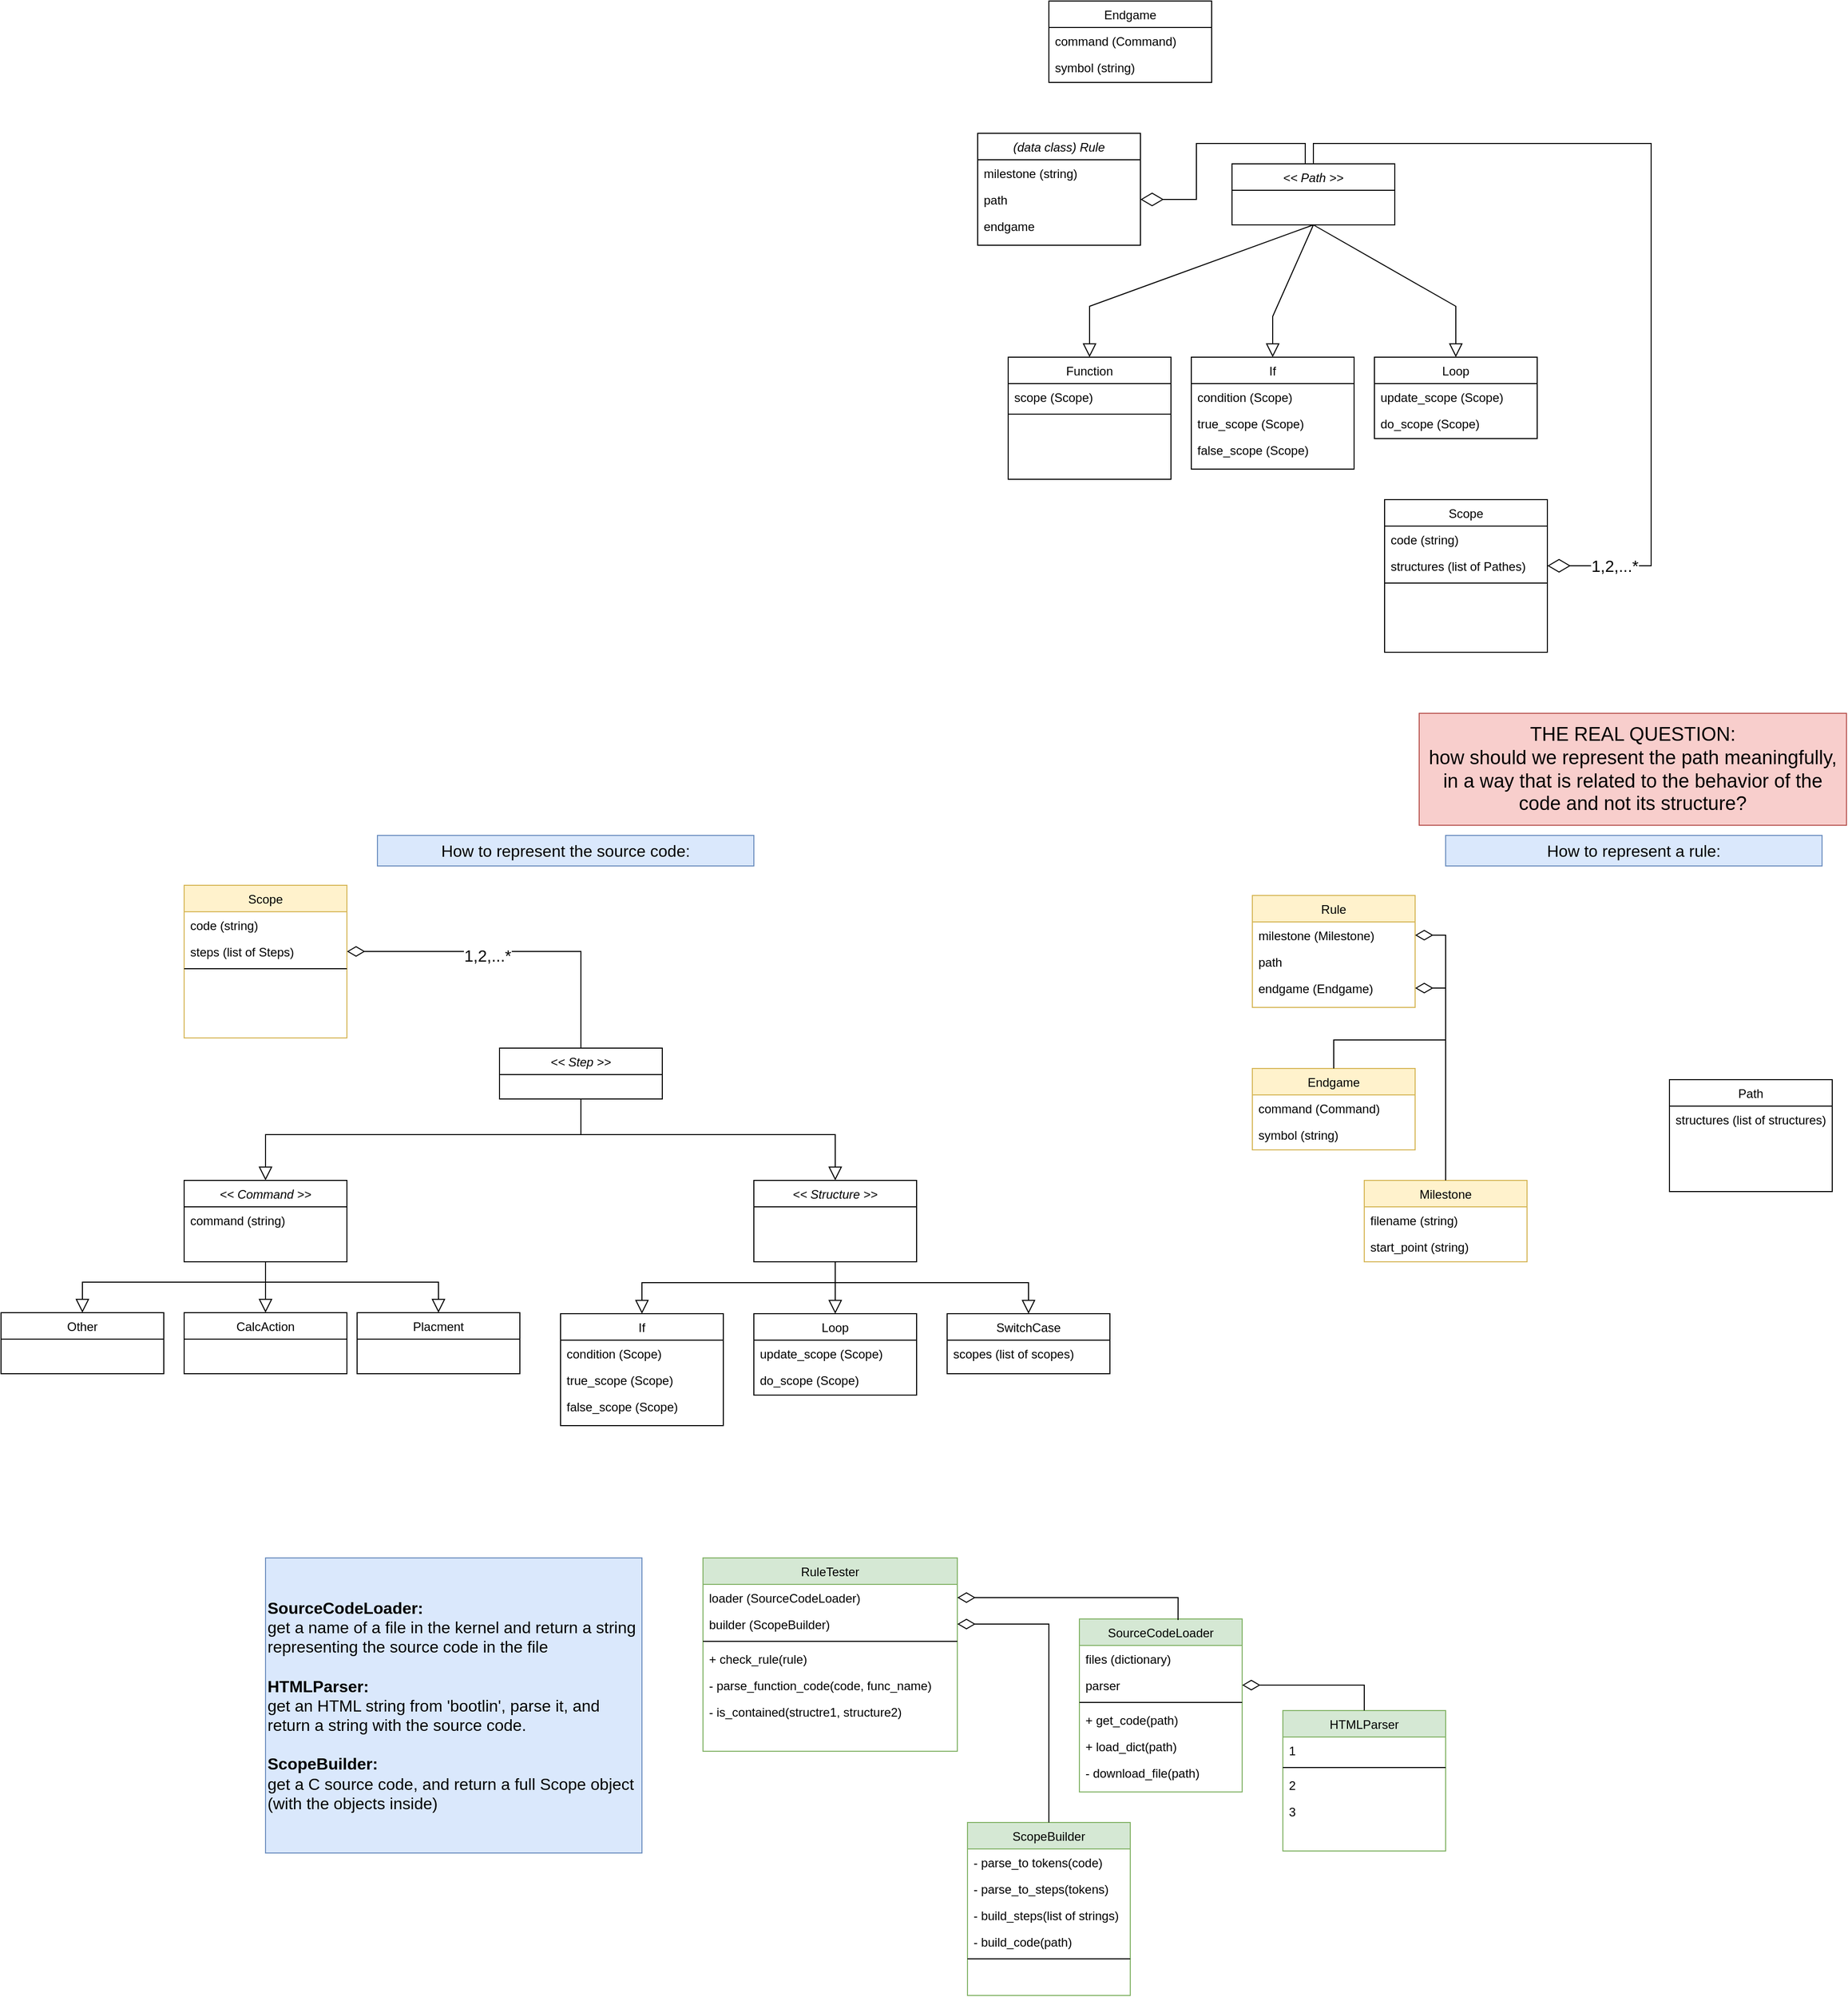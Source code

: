 <mxfile version="16.5.2" type="github">
  <diagram id="C5RBs43oDa-KdzZeNtuy" name="Page-1">
    <mxGraphModel dx="3685" dy="2303" grid="1" gridSize="10" guides="1" tooltips="1" connect="1" arrows="1" fold="1" page="1" pageScale="1" pageWidth="827" pageHeight="1169" math="0" shadow="0">
      <root>
        <mxCell id="WIyWlLk6GJQsqaUBKTNV-0" />
        <mxCell id="WIyWlLk6GJQsqaUBKTNV-1" parent="WIyWlLk6GJQsqaUBKTNV-0" />
        <mxCell id="zkfFHV4jXpPFQw0GAbJ--0" value="(data class) Rule" style="swimlane;fontStyle=2;align=center;verticalAlign=top;childLayout=stackLayout;horizontal=1;startSize=26;horizontalStack=0;resizeParent=1;resizeLast=0;collapsible=1;marginBottom=0;rounded=0;shadow=0;strokeWidth=1;" parent="WIyWlLk6GJQsqaUBKTNV-1" vertex="1">
          <mxGeometry x="-230" y="-920" width="160" height="110" as="geometry">
            <mxRectangle x="230" y="140" width="160" height="26" as="alternateBounds" />
          </mxGeometry>
        </mxCell>
        <mxCell id="zkfFHV4jXpPFQw0GAbJ--1" value="milestone (string)" style="text;align=left;verticalAlign=top;spacingLeft=4;spacingRight=4;overflow=hidden;rotatable=0;points=[[0,0.5],[1,0.5]];portConstraint=eastwest;" parent="zkfFHV4jXpPFQw0GAbJ--0" vertex="1">
          <mxGeometry y="26" width="160" height="26" as="geometry" />
        </mxCell>
        <mxCell id="zkfFHV4jXpPFQw0GAbJ--2" value="path" style="text;align=left;verticalAlign=top;spacingLeft=4;spacingRight=4;overflow=hidden;rotatable=0;points=[[0,0.5],[1,0.5]];portConstraint=eastwest;rounded=0;shadow=0;html=0;" parent="zkfFHV4jXpPFQw0GAbJ--0" vertex="1">
          <mxGeometry y="52" width="160" height="26" as="geometry" />
        </mxCell>
        <mxCell id="zkfFHV4jXpPFQw0GAbJ--3" value="endgame" style="text;align=left;verticalAlign=top;spacingLeft=4;spacingRight=4;overflow=hidden;rotatable=0;points=[[0,0.5],[1,0.5]];portConstraint=eastwest;rounded=0;shadow=0;html=0;" parent="zkfFHV4jXpPFQw0GAbJ--0" vertex="1">
          <mxGeometry y="78" width="160" height="26" as="geometry" />
        </mxCell>
        <mxCell id="aSu28l9oM5dl4ALJ778j-26" style="rounded=0;orthogonalLoop=1;jettySize=auto;html=1;exitX=0.5;exitY=1;exitDx=0;exitDy=0;entryX=0.5;entryY=0;entryDx=0;entryDy=0;endSize=11;endArrow=block;endFill=0;" parent="WIyWlLk6GJQsqaUBKTNV-1" source="zkfFHV4jXpPFQw0GAbJ--17" target="aSu28l9oM5dl4ALJ778j-20" edge="1">
          <mxGeometry relative="1" as="geometry">
            <Array as="points">
              <mxPoint x="240" y="-750" />
            </Array>
          </mxGeometry>
        </mxCell>
        <mxCell id="aSu28l9oM5dl4ALJ778j-27" style="edgeStyle=none;rounded=0;orthogonalLoop=1;jettySize=auto;html=1;exitX=0.5;exitY=1;exitDx=0;exitDy=0;entryX=0.5;entryY=0;entryDx=0;entryDy=0;endArrow=block;endFill=0;startSize=20;endSize=11;" parent="WIyWlLk6GJQsqaUBKTNV-1" source="zkfFHV4jXpPFQw0GAbJ--17" target="aSu28l9oM5dl4ALJ778j-0" edge="1">
          <mxGeometry relative="1" as="geometry">
            <Array as="points">
              <mxPoint x="-120" y="-750" />
            </Array>
          </mxGeometry>
        </mxCell>
        <mxCell id="aSu28l9oM5dl4ALJ778j-28" value="" style="edgeStyle=none;rounded=0;orthogonalLoop=1;jettySize=auto;html=1;entryX=0.5;entryY=0;entryDx=0;entryDy=0;exitX=0.5;exitY=1;exitDx=0;exitDy=0;endSize=11;endArrow=block;endFill=0;" parent="WIyWlLk6GJQsqaUBKTNV-1" source="zkfFHV4jXpPFQw0GAbJ--17" target="aSu28l9oM5dl4ALJ778j-16" edge="1">
          <mxGeometry relative="1" as="geometry">
            <Array as="points">
              <mxPoint x="60" y="-740" />
            </Array>
          </mxGeometry>
        </mxCell>
        <mxCell id="zkfFHV4jXpPFQw0GAbJ--17" value="&lt;&lt; Path &gt;&gt;" style="swimlane;fontStyle=2;align=center;verticalAlign=top;childLayout=stackLayout;horizontal=1;startSize=26;horizontalStack=0;resizeParent=1;resizeLast=0;collapsible=1;marginBottom=0;rounded=0;shadow=0;strokeWidth=1;" parent="WIyWlLk6GJQsqaUBKTNV-1" vertex="1">
          <mxGeometry x="20" y="-890" width="160" height="60" as="geometry">
            <mxRectangle x="550" y="140" width="160" height="26" as="alternateBounds" />
          </mxGeometry>
        </mxCell>
        <mxCell id="dLPN3ZFHaruueqm9p9zC-0" value="SourceCodeLoader" style="swimlane;fontStyle=0;align=center;verticalAlign=top;childLayout=stackLayout;horizontal=1;startSize=26;horizontalStack=0;resizeParent=1;resizeLast=0;collapsible=1;marginBottom=0;rounded=0;shadow=0;strokeWidth=1;fillColor=#d5e8d4;strokeColor=#82b366;" parent="WIyWlLk6GJQsqaUBKTNV-1" vertex="1">
          <mxGeometry x="-130" y="540" width="160" height="170" as="geometry">
            <mxRectangle x="230" y="140" width="160" height="26" as="alternateBounds" />
          </mxGeometry>
        </mxCell>
        <mxCell id="dLPN3ZFHaruueqm9p9zC-1" value="files (dictionary)" style="text;align=left;verticalAlign=top;spacingLeft=4;spacingRight=4;overflow=hidden;rotatable=0;points=[[0,0.5],[1,0.5]];portConstraint=eastwest;" parent="dLPN3ZFHaruueqm9p9zC-0" vertex="1">
          <mxGeometry y="26" width="160" height="26" as="geometry" />
        </mxCell>
        <mxCell id="dLPN3ZFHaruueqm9p9zC-2" value="parser" style="text;align=left;verticalAlign=top;spacingLeft=4;spacingRight=4;overflow=hidden;rotatable=0;points=[[0,0.5],[1,0.5]];portConstraint=eastwest;rounded=0;shadow=0;html=0;" parent="dLPN3ZFHaruueqm9p9zC-0" vertex="1">
          <mxGeometry y="52" width="160" height="26" as="geometry" />
        </mxCell>
        <mxCell id="dLPN3ZFHaruueqm9p9zC-4" value="" style="line;html=1;strokeWidth=1;align=left;verticalAlign=middle;spacingTop=-1;spacingLeft=3;spacingRight=3;rotatable=0;labelPosition=right;points=[];portConstraint=eastwest;" parent="dLPN3ZFHaruueqm9p9zC-0" vertex="1">
          <mxGeometry y="78" width="160" height="8" as="geometry" />
        </mxCell>
        <mxCell id="dLPN3ZFHaruueqm9p9zC-5" value="+ get_code(path)" style="text;align=left;verticalAlign=top;spacingLeft=4;spacingRight=4;overflow=hidden;rotatable=0;points=[[0,0.5],[1,0.5]];portConstraint=eastwest;" parent="dLPN3ZFHaruueqm9p9zC-0" vertex="1">
          <mxGeometry y="86" width="160" height="26" as="geometry" />
        </mxCell>
        <mxCell id="dLPN3ZFHaruueqm9p9zC-8" value="+ load_dict(path)" style="text;align=left;verticalAlign=top;spacingLeft=4;spacingRight=4;overflow=hidden;rotatable=0;points=[[0,0.5],[1,0.5]];portConstraint=eastwest;" parent="dLPN3ZFHaruueqm9p9zC-0" vertex="1">
          <mxGeometry y="112" width="160" height="26" as="geometry" />
        </mxCell>
        <mxCell id="dLPN3ZFHaruueqm9p9zC-9" value="- download_file(path)" style="text;align=left;verticalAlign=top;spacingLeft=4;spacingRight=4;overflow=hidden;rotatable=0;points=[[0,0.5],[1,0.5]];portConstraint=eastwest;" parent="dLPN3ZFHaruueqm9p9zC-0" vertex="1">
          <mxGeometry y="138" width="160" height="26" as="geometry" />
        </mxCell>
        <mxCell id="dLPN3ZFHaruueqm9p9zC-11" value="HTMLParser" style="swimlane;fontStyle=0;align=center;verticalAlign=top;childLayout=stackLayout;horizontal=1;startSize=26;horizontalStack=0;resizeParent=1;resizeLast=0;collapsible=1;marginBottom=0;rounded=0;shadow=0;strokeWidth=1;fillColor=#d5e8d4;strokeColor=#82b366;" parent="WIyWlLk6GJQsqaUBKTNV-1" vertex="1">
          <mxGeometry x="70" y="630" width="160" height="138" as="geometry">
            <mxRectangle x="130" y="380" width="160" height="26" as="alternateBounds" />
          </mxGeometry>
        </mxCell>
        <mxCell id="dLPN3ZFHaruueqm9p9zC-13" value="1" style="text;align=left;verticalAlign=top;spacingLeft=4;spacingRight=4;overflow=hidden;rotatable=0;points=[[0,0.5],[1,0.5]];portConstraint=eastwest;rounded=0;shadow=0;html=0;" parent="dLPN3ZFHaruueqm9p9zC-11" vertex="1">
          <mxGeometry y="26" width="160" height="26" as="geometry" />
        </mxCell>
        <mxCell id="dLPN3ZFHaruueqm9p9zC-14" value="" style="line;html=1;strokeWidth=1;align=left;verticalAlign=middle;spacingTop=-1;spacingLeft=3;spacingRight=3;rotatable=0;labelPosition=right;points=[];portConstraint=eastwest;" parent="dLPN3ZFHaruueqm9p9zC-11" vertex="1">
          <mxGeometry y="52" width="160" height="8" as="geometry" />
        </mxCell>
        <mxCell id="aSu28l9oM5dl4ALJ778j-43" value="2" style="text;align=left;verticalAlign=top;spacingLeft=4;spacingRight=4;overflow=hidden;rotatable=0;points=[[0,0.5],[1,0.5]];portConstraint=eastwest;rounded=0;shadow=0;html=0;" parent="dLPN3ZFHaruueqm9p9zC-11" vertex="1">
          <mxGeometry y="60" width="160" height="26" as="geometry" />
        </mxCell>
        <mxCell id="aSu28l9oM5dl4ALJ778j-44" value="3" style="text;align=left;verticalAlign=top;spacingLeft=4;spacingRight=4;overflow=hidden;rotatable=0;points=[[0,0.5],[1,0.5]];portConstraint=eastwest;rounded=0;shadow=0;html=0;" parent="dLPN3ZFHaruueqm9p9zC-11" vertex="1">
          <mxGeometry y="86" width="160" height="26" as="geometry" />
        </mxCell>
        <mxCell id="yWlzZ3tE7VOGBfUjtbnt-1" value="" style="edgeStyle=orthogonalEdgeStyle;rounded=0;orthogonalLoop=1;jettySize=auto;html=1;entryX=0.45;entryY=0;entryDx=0;entryDy=0;entryPerimeter=0;endArrow=none;endFill=0;startArrow=diamondThin;startFill=0;startSize=20;" parent="WIyWlLk6GJQsqaUBKTNV-1" source="zkfFHV4jXpPFQw0GAbJ--2" target="zkfFHV4jXpPFQw0GAbJ--17" edge="1">
          <mxGeometry relative="1" as="geometry">
            <Array as="points">
              <mxPoint x="-15" y="-855" />
              <mxPoint x="-15" y="-910" />
              <mxPoint x="92" y="-910" />
            </Array>
          </mxGeometry>
        </mxCell>
        <mxCell id="yWlzZ3tE7VOGBfUjtbnt-3" value="Scope" style="swimlane;fontStyle=0;align=center;verticalAlign=top;childLayout=stackLayout;horizontal=1;startSize=26;horizontalStack=0;resizeParent=1;resizeLast=0;collapsible=1;marginBottom=0;rounded=0;shadow=0;strokeWidth=1;" parent="WIyWlLk6GJQsqaUBKTNV-1" vertex="1">
          <mxGeometry x="170" y="-560" width="160" height="150" as="geometry">
            <mxRectangle x="550" y="140" width="160" height="26" as="alternateBounds" />
          </mxGeometry>
        </mxCell>
        <mxCell id="yWlzZ3tE7VOGBfUjtbnt-4" value="code (string)" style="text;align=left;verticalAlign=top;spacingLeft=4;spacingRight=4;overflow=hidden;rotatable=0;points=[[0,0.5],[1,0.5]];portConstraint=eastwest;" parent="yWlzZ3tE7VOGBfUjtbnt-3" vertex="1">
          <mxGeometry y="26" width="160" height="26" as="geometry" />
        </mxCell>
        <mxCell id="yWlzZ3tE7VOGBfUjtbnt-5" value="structures (list of Pathes)" style="text;align=left;verticalAlign=top;spacingLeft=4;spacingRight=4;overflow=hidden;rotatable=0;points=[[0,0.5],[1,0.5]];portConstraint=eastwest;rounded=0;shadow=0;html=0;" parent="yWlzZ3tE7VOGBfUjtbnt-3" vertex="1">
          <mxGeometry y="52" width="160" height="26" as="geometry" />
        </mxCell>
        <mxCell id="yWlzZ3tE7VOGBfUjtbnt-9" value="" style="line;html=1;strokeWidth=1;align=left;verticalAlign=middle;spacingTop=-1;spacingLeft=3;spacingRight=3;rotatable=0;labelPosition=right;points=[];portConstraint=eastwest;" parent="yWlzZ3tE7VOGBfUjtbnt-3" vertex="1">
          <mxGeometry y="78" width="160" height="8" as="geometry" />
        </mxCell>
        <mxCell id="aSu28l9oM5dl4ALJ778j-0" value="Function" style="swimlane;fontStyle=0;align=center;verticalAlign=top;childLayout=stackLayout;horizontal=1;startSize=26;horizontalStack=0;resizeParent=1;resizeLast=0;collapsible=1;marginBottom=0;rounded=0;shadow=0;strokeWidth=1;" parent="WIyWlLk6GJQsqaUBKTNV-1" vertex="1">
          <mxGeometry x="-200" y="-700" width="160" height="120" as="geometry">
            <mxRectangle x="550" y="140" width="160" height="26" as="alternateBounds" />
          </mxGeometry>
        </mxCell>
        <mxCell id="aSu28l9oM5dl4ALJ778j-1" value="scope (Scope)" style="text;align=left;verticalAlign=top;spacingLeft=4;spacingRight=4;overflow=hidden;rotatable=0;points=[[0,0.5],[1,0.5]];portConstraint=eastwest;rounded=0;shadow=0;html=0;" parent="aSu28l9oM5dl4ALJ778j-0" vertex="1">
          <mxGeometry y="26" width="160" height="26" as="geometry" />
        </mxCell>
        <mxCell id="aSu28l9oM5dl4ALJ778j-2" value="" style="line;html=1;strokeWidth=1;align=left;verticalAlign=middle;spacingTop=-1;spacingLeft=3;spacingRight=3;rotatable=0;labelPosition=right;points=[];portConstraint=eastwest;" parent="aSu28l9oM5dl4ALJ778j-0" vertex="1">
          <mxGeometry y="52" width="160" height="8" as="geometry" />
        </mxCell>
        <mxCell id="aSu28l9oM5dl4ALJ778j-16" value="If" style="swimlane;fontStyle=0;align=center;verticalAlign=top;childLayout=stackLayout;horizontal=1;startSize=26;horizontalStack=0;resizeParent=1;resizeLast=0;collapsible=1;marginBottom=0;rounded=0;shadow=0;strokeWidth=1;" parent="WIyWlLk6GJQsqaUBKTNV-1" vertex="1">
          <mxGeometry x="-20" y="-700" width="160" height="110" as="geometry">
            <mxRectangle x="230" y="140" width="160" height="26" as="alternateBounds" />
          </mxGeometry>
        </mxCell>
        <mxCell id="aSu28l9oM5dl4ALJ778j-17" value="condition (Scope)" style="text;align=left;verticalAlign=top;spacingLeft=4;spacingRight=4;overflow=hidden;rotatable=0;points=[[0,0.5],[1,0.5]];portConstraint=eastwest;" parent="aSu28l9oM5dl4ALJ778j-16" vertex="1">
          <mxGeometry y="26" width="160" height="26" as="geometry" />
        </mxCell>
        <mxCell id="aSu28l9oM5dl4ALJ778j-18" value="true_scope (Scope)" style="text;align=left;verticalAlign=top;spacingLeft=4;spacingRight=4;overflow=hidden;rotatable=0;points=[[0,0.5],[1,0.5]];portConstraint=eastwest;rounded=0;shadow=0;html=0;" parent="aSu28l9oM5dl4ALJ778j-16" vertex="1">
          <mxGeometry y="52" width="160" height="26" as="geometry" />
        </mxCell>
        <mxCell id="aSu28l9oM5dl4ALJ778j-19" value="false_scope (Scope)" style="text;align=left;verticalAlign=top;spacingLeft=4;spacingRight=4;overflow=hidden;rotatable=0;points=[[0,0.5],[1,0.5]];portConstraint=eastwest;rounded=0;shadow=0;html=0;" parent="aSu28l9oM5dl4ALJ778j-16" vertex="1">
          <mxGeometry y="78" width="160" height="26" as="geometry" />
        </mxCell>
        <mxCell id="aSu28l9oM5dl4ALJ778j-20" value="Loop" style="swimlane;fontStyle=0;align=center;verticalAlign=top;childLayout=stackLayout;horizontal=1;startSize=26;horizontalStack=0;resizeParent=1;resizeLast=0;collapsible=1;marginBottom=0;rounded=0;shadow=0;strokeWidth=1;" parent="WIyWlLk6GJQsqaUBKTNV-1" vertex="1">
          <mxGeometry x="160" y="-700" width="160" height="80" as="geometry">
            <mxRectangle x="230" y="140" width="160" height="26" as="alternateBounds" />
          </mxGeometry>
        </mxCell>
        <mxCell id="aSu28l9oM5dl4ALJ778j-21" value="update_scope (Scope)" style="text;align=left;verticalAlign=top;spacingLeft=4;spacingRight=4;overflow=hidden;rotatable=0;points=[[0,0.5],[1,0.5]];portConstraint=eastwest;" parent="aSu28l9oM5dl4ALJ778j-20" vertex="1">
          <mxGeometry y="26" width="160" height="26" as="geometry" />
        </mxCell>
        <mxCell id="aSu28l9oM5dl4ALJ778j-22" value="do_scope (Scope)" style="text;align=left;verticalAlign=top;spacingLeft=4;spacingRight=4;overflow=hidden;rotatable=0;points=[[0,0.5],[1,0.5]];portConstraint=eastwest;rounded=0;shadow=0;html=0;" parent="aSu28l9oM5dl4ALJ778j-20" vertex="1">
          <mxGeometry y="52" width="160" height="26" as="geometry" />
        </mxCell>
        <mxCell id="aSu28l9oM5dl4ALJ778j-34" style="edgeStyle=none;rounded=0;orthogonalLoop=1;jettySize=auto;html=1;entryX=0.5;entryY=0;entryDx=0;entryDy=0;fontSize=16;endArrow=none;endFill=0;startSize=20;endSize=11;startArrow=diamondThin;startFill=0;exitX=1;exitY=0.5;exitDx=0;exitDy=0;" parent="WIyWlLk6GJQsqaUBKTNV-1" source="yWlzZ3tE7VOGBfUjtbnt-5" target="zkfFHV4jXpPFQw0GAbJ--17" edge="1">
          <mxGeometry relative="1" as="geometry">
            <mxPoint x="320" y="-491" as="sourcePoint" />
            <mxPoint x="112.08" y="-900.96" as="targetPoint" />
            <Array as="points">
              <mxPoint x="432" y="-495" />
              <mxPoint x="432" y="-910" />
              <mxPoint x="100" y="-910" />
            </Array>
          </mxGeometry>
        </mxCell>
        <mxCell id="aSu28l9oM5dl4ALJ778j-36" value="1,2,...*" style="edgeLabel;html=1;align=center;verticalAlign=middle;resizable=0;points=[];fontSize=16;" parent="aSu28l9oM5dl4ALJ778j-34" vertex="1" connectable="0">
          <mxGeometry x="-0.849" relative="1" as="geometry">
            <mxPoint as="offset" />
          </mxGeometry>
        </mxCell>
        <mxCell id="aSu28l9oM5dl4ALJ778j-37" value="Endgame" style="swimlane;fontStyle=0;align=center;verticalAlign=top;childLayout=stackLayout;horizontal=1;startSize=26;horizontalStack=0;resizeParent=1;resizeLast=0;collapsible=1;marginBottom=0;rounded=0;shadow=0;strokeWidth=1;" parent="WIyWlLk6GJQsqaUBKTNV-1" vertex="1">
          <mxGeometry x="-160" y="-1050" width="160" height="80" as="geometry">
            <mxRectangle x="230" y="140" width="160" height="26" as="alternateBounds" />
          </mxGeometry>
        </mxCell>
        <mxCell id="aSu28l9oM5dl4ALJ778j-38" value="command (Command)" style="text;align=left;verticalAlign=top;spacingLeft=4;spacingRight=4;overflow=hidden;rotatable=0;points=[[0,0.5],[1,0.5]];portConstraint=eastwest;" parent="aSu28l9oM5dl4ALJ778j-37" vertex="1">
          <mxGeometry y="26" width="160" height="26" as="geometry" />
        </mxCell>
        <mxCell id="aSu28l9oM5dl4ALJ778j-39" value="symbol (string)" style="text;align=left;verticalAlign=top;spacingLeft=4;spacingRight=4;overflow=hidden;rotatable=0;points=[[0,0.5],[1,0.5]];portConstraint=eastwest;rounded=0;shadow=0;html=0;" parent="aSu28l9oM5dl4ALJ778j-37" vertex="1">
          <mxGeometry y="52" width="160" height="26" as="geometry" />
        </mxCell>
        <mxCell id="aSu28l9oM5dl4ALJ778j-45" value="RuleTester" style="swimlane;fontStyle=0;align=center;verticalAlign=top;childLayout=stackLayout;horizontal=1;startSize=26;horizontalStack=0;resizeParent=1;resizeLast=0;collapsible=1;marginBottom=0;rounded=0;shadow=0;strokeWidth=1;fillColor=#d5e8d4;strokeColor=#82b366;" parent="WIyWlLk6GJQsqaUBKTNV-1" vertex="1">
          <mxGeometry x="-500" y="480" width="250" height="190" as="geometry">
            <mxRectangle x="230" y="140" width="160" height="26" as="alternateBounds" />
          </mxGeometry>
        </mxCell>
        <mxCell id="NmtfxuJke1gbJ19TWnae-45" value="loader (SourceCodeLoader)" style="text;align=left;verticalAlign=top;spacingLeft=4;spacingRight=4;overflow=hidden;rotatable=0;points=[[0,0.5],[1,0.5]];portConstraint=eastwest;" vertex="1" parent="aSu28l9oM5dl4ALJ778j-45">
          <mxGeometry y="26" width="250" height="26" as="geometry" />
        </mxCell>
        <mxCell id="aSu28l9oM5dl4ALJ778j-46" value="builder (ScopeBuilder)" style="text;align=left;verticalAlign=top;spacingLeft=4;spacingRight=4;overflow=hidden;rotatable=0;points=[[0,0.5],[1,0.5]];portConstraint=eastwest;" parent="aSu28l9oM5dl4ALJ778j-45" vertex="1">
          <mxGeometry y="52" width="250" height="26" as="geometry" />
        </mxCell>
        <mxCell id="aSu28l9oM5dl4ALJ778j-48" value="" style="line;html=1;strokeWidth=1;align=left;verticalAlign=middle;spacingTop=-1;spacingLeft=3;spacingRight=3;rotatable=0;labelPosition=right;points=[];portConstraint=eastwest;" parent="aSu28l9oM5dl4ALJ778j-45" vertex="1">
          <mxGeometry y="78" width="250" height="8" as="geometry" />
        </mxCell>
        <mxCell id="aSu28l9oM5dl4ALJ778j-65" value="+ check_rule(rule)" style="text;align=left;verticalAlign=top;spacingLeft=4;spacingRight=4;overflow=hidden;rotatable=0;points=[[0,0.5],[1,0.5]];portConstraint=eastwest;" parent="aSu28l9oM5dl4ALJ778j-45" vertex="1">
          <mxGeometry y="86" width="250" height="26" as="geometry" />
        </mxCell>
        <mxCell id="aSu28l9oM5dl4ALJ778j-49" value="- parse_function_code(code, func_name)" style="text;align=left;verticalAlign=top;spacingLeft=4;spacingRight=4;overflow=hidden;rotatable=0;points=[[0,0.5],[1,0.5]];portConstraint=eastwest;" parent="aSu28l9oM5dl4ALJ778j-45" vertex="1">
          <mxGeometry y="112" width="250" height="26" as="geometry" />
        </mxCell>
        <mxCell id="aSu28l9oM5dl4ALJ778j-50" value="- is_contained(structre1, structure2)" style="text;align=left;verticalAlign=top;spacingLeft=4;spacingRight=4;overflow=hidden;rotatable=0;points=[[0,0.5],[1,0.5]];portConstraint=eastwest;" parent="aSu28l9oM5dl4ALJ778j-45" vertex="1">
          <mxGeometry y="138" width="250" height="26" as="geometry" />
        </mxCell>
        <mxCell id="NmtfxuJke1gbJ19TWnae-6" style="edgeStyle=orthogonalEdgeStyle;rounded=0;orthogonalLoop=1;jettySize=auto;html=1;exitX=0.5;exitY=1;exitDx=0;exitDy=0;endArrow=block;endFill=0;startSize=6;endSize=11;" edge="1" parent="WIyWlLk6GJQsqaUBKTNV-1" source="NmtfxuJke1gbJ19TWnae-0" target="NmtfxuJke1gbJ19TWnae-3">
          <mxGeometry relative="1" as="geometry" />
        </mxCell>
        <mxCell id="NmtfxuJke1gbJ19TWnae-7" style="edgeStyle=orthogonalEdgeStyle;rounded=0;orthogonalLoop=1;jettySize=auto;html=1;exitX=0.5;exitY=1;exitDx=0;exitDy=0;endArrow=block;endFill=0;startSize=6;endSize=11;" edge="1" parent="WIyWlLk6GJQsqaUBKTNV-1" source="NmtfxuJke1gbJ19TWnae-0" target="NmtfxuJke1gbJ19TWnae-5">
          <mxGeometry relative="1" as="geometry" />
        </mxCell>
        <mxCell id="NmtfxuJke1gbJ19TWnae-61" style="edgeStyle=orthogonalEdgeStyle;rounded=0;orthogonalLoop=1;jettySize=auto;html=1;exitX=0.5;exitY=1;exitDx=0;exitDy=0;fontSize=16;startArrow=none;startFill=0;endArrow=block;endFill=0;startSize=15;endSize=11;sourcePerimeterSpacing=6;strokeWidth=1;" edge="1" parent="WIyWlLk6GJQsqaUBKTNV-1" source="NmtfxuJke1gbJ19TWnae-0" target="NmtfxuJke1gbJ19TWnae-59">
          <mxGeometry relative="1" as="geometry" />
        </mxCell>
        <mxCell id="NmtfxuJke1gbJ19TWnae-0" value="&lt;&lt; Command &gt;&gt;" style="swimlane;fontStyle=2;align=center;verticalAlign=top;childLayout=stackLayout;horizontal=1;startSize=26;horizontalStack=0;resizeParent=1;resizeLast=0;collapsible=1;marginBottom=0;rounded=0;shadow=0;strokeWidth=1;" vertex="1" parent="WIyWlLk6GJQsqaUBKTNV-1">
          <mxGeometry x="-1010" y="109" width="160" height="80" as="geometry">
            <mxRectangle x="230" y="140" width="160" height="26" as="alternateBounds" />
          </mxGeometry>
        </mxCell>
        <mxCell id="NmtfxuJke1gbJ19TWnae-4" value="command (string)" style="text;align=left;verticalAlign=top;spacingLeft=4;spacingRight=4;overflow=hidden;rotatable=0;points=[[0,0.5],[1,0.5]];portConstraint=eastwest;" vertex="1" parent="NmtfxuJke1gbJ19TWnae-0">
          <mxGeometry y="26" width="160" height="26" as="geometry" />
        </mxCell>
        <mxCell id="NmtfxuJke1gbJ19TWnae-3" value="CalcAction" style="swimlane;fontStyle=0;align=center;verticalAlign=top;childLayout=stackLayout;horizontal=1;startSize=26;horizontalStack=0;resizeParent=1;resizeLast=0;collapsible=1;marginBottom=0;rounded=0;shadow=0;strokeWidth=1;" vertex="1" parent="WIyWlLk6GJQsqaUBKTNV-1">
          <mxGeometry x="-1010" y="239" width="160" height="60" as="geometry">
            <mxRectangle x="230" y="140" width="160" height="26" as="alternateBounds" />
          </mxGeometry>
        </mxCell>
        <mxCell id="NmtfxuJke1gbJ19TWnae-5" value="Placment" style="swimlane;fontStyle=0;align=center;verticalAlign=top;childLayout=stackLayout;horizontal=1;startSize=26;horizontalStack=0;resizeParent=1;resizeLast=0;collapsible=1;marginBottom=0;rounded=0;shadow=0;strokeWidth=1;" vertex="1" parent="WIyWlLk6GJQsqaUBKTNV-1">
          <mxGeometry x="-840" y="239" width="160" height="60" as="geometry">
            <mxRectangle x="230" y="140" width="160" height="26" as="alternateBounds" />
          </mxGeometry>
        </mxCell>
        <mxCell id="NmtfxuJke1gbJ19TWnae-21" style="edgeStyle=orthogonalEdgeStyle;rounded=0;orthogonalLoop=1;jettySize=auto;html=1;exitX=0.5;exitY=1;exitDx=0;exitDy=0;entryX=0.5;entryY=0;entryDx=0;entryDy=0;endArrow=block;endFill=0;startSize=6;endSize=11;" edge="1" parent="WIyWlLk6GJQsqaUBKTNV-1" source="NmtfxuJke1gbJ19TWnae-8" target="NmtfxuJke1gbJ19TWnae-10">
          <mxGeometry relative="1" as="geometry" />
        </mxCell>
        <mxCell id="NmtfxuJke1gbJ19TWnae-22" style="edgeStyle=orthogonalEdgeStyle;rounded=0;orthogonalLoop=1;jettySize=auto;html=1;exitX=0.5;exitY=1;exitDx=0;exitDy=0;entryX=0.5;entryY=0;entryDx=0;entryDy=0;endArrow=block;endFill=0;startSize=6;endSize=11;" edge="1" parent="WIyWlLk6GJQsqaUBKTNV-1" source="NmtfxuJke1gbJ19TWnae-8" target="NmtfxuJke1gbJ19TWnae-14">
          <mxGeometry relative="1" as="geometry" />
        </mxCell>
        <mxCell id="NmtfxuJke1gbJ19TWnae-23" style="edgeStyle=orthogonalEdgeStyle;rounded=0;orthogonalLoop=1;jettySize=auto;html=1;exitX=0.5;exitY=1;exitDx=0;exitDy=0;endArrow=block;endFill=0;startSize=6;endSize=11;" edge="1" parent="WIyWlLk6GJQsqaUBKTNV-1" source="NmtfxuJke1gbJ19TWnae-8" target="NmtfxuJke1gbJ19TWnae-17">
          <mxGeometry relative="1" as="geometry" />
        </mxCell>
        <mxCell id="NmtfxuJke1gbJ19TWnae-8" value="&lt;&lt; Structure &gt;&gt;" style="swimlane;fontStyle=2;align=center;verticalAlign=top;childLayout=stackLayout;horizontal=1;startSize=26;horizontalStack=0;resizeParent=1;resizeLast=0;collapsible=1;marginBottom=0;rounded=0;shadow=0;strokeWidth=1;" vertex="1" parent="WIyWlLk6GJQsqaUBKTNV-1">
          <mxGeometry x="-450" y="109" width="160" height="80" as="geometry">
            <mxRectangle x="230" y="140" width="160" height="26" as="alternateBounds" />
          </mxGeometry>
        </mxCell>
        <mxCell id="NmtfxuJke1gbJ19TWnae-10" value="If" style="swimlane;fontStyle=0;align=center;verticalAlign=top;childLayout=stackLayout;horizontal=1;startSize=26;horizontalStack=0;resizeParent=1;resizeLast=0;collapsible=1;marginBottom=0;rounded=0;shadow=0;strokeWidth=1;" vertex="1" parent="WIyWlLk6GJQsqaUBKTNV-1">
          <mxGeometry x="-640" y="240" width="160" height="110" as="geometry">
            <mxRectangle x="230" y="140" width="160" height="26" as="alternateBounds" />
          </mxGeometry>
        </mxCell>
        <mxCell id="NmtfxuJke1gbJ19TWnae-11" value="condition (Scope)" style="text;align=left;verticalAlign=top;spacingLeft=4;spacingRight=4;overflow=hidden;rotatable=0;points=[[0,0.5],[1,0.5]];portConstraint=eastwest;" vertex="1" parent="NmtfxuJke1gbJ19TWnae-10">
          <mxGeometry y="26" width="160" height="26" as="geometry" />
        </mxCell>
        <mxCell id="NmtfxuJke1gbJ19TWnae-12" value="true_scope (Scope)" style="text;align=left;verticalAlign=top;spacingLeft=4;spacingRight=4;overflow=hidden;rotatable=0;points=[[0,0.5],[1,0.5]];portConstraint=eastwest;rounded=0;shadow=0;html=0;" vertex="1" parent="NmtfxuJke1gbJ19TWnae-10">
          <mxGeometry y="52" width="160" height="26" as="geometry" />
        </mxCell>
        <mxCell id="NmtfxuJke1gbJ19TWnae-13" value="false_scope (Scope)" style="text;align=left;verticalAlign=top;spacingLeft=4;spacingRight=4;overflow=hidden;rotatable=0;points=[[0,0.5],[1,0.5]];portConstraint=eastwest;rounded=0;shadow=0;html=0;" vertex="1" parent="NmtfxuJke1gbJ19TWnae-10">
          <mxGeometry y="78" width="160" height="26" as="geometry" />
        </mxCell>
        <mxCell id="NmtfxuJke1gbJ19TWnae-14" value="Loop" style="swimlane;fontStyle=0;align=center;verticalAlign=top;childLayout=stackLayout;horizontal=1;startSize=26;horizontalStack=0;resizeParent=1;resizeLast=0;collapsible=1;marginBottom=0;rounded=0;shadow=0;strokeWidth=1;" vertex="1" parent="WIyWlLk6GJQsqaUBKTNV-1">
          <mxGeometry x="-450" y="240" width="160" height="80" as="geometry">
            <mxRectangle x="230" y="140" width="160" height="26" as="alternateBounds" />
          </mxGeometry>
        </mxCell>
        <mxCell id="NmtfxuJke1gbJ19TWnae-15" value="update_scope (Scope)" style="text;align=left;verticalAlign=top;spacingLeft=4;spacingRight=4;overflow=hidden;rotatable=0;points=[[0,0.5],[1,0.5]];portConstraint=eastwest;" vertex="1" parent="NmtfxuJke1gbJ19TWnae-14">
          <mxGeometry y="26" width="160" height="26" as="geometry" />
        </mxCell>
        <mxCell id="NmtfxuJke1gbJ19TWnae-16" value="do_scope (Scope)" style="text;align=left;verticalAlign=top;spacingLeft=4;spacingRight=4;overflow=hidden;rotatable=0;points=[[0,0.5],[1,0.5]];portConstraint=eastwest;rounded=0;shadow=0;html=0;" vertex="1" parent="NmtfxuJke1gbJ19TWnae-14">
          <mxGeometry y="52" width="160" height="26" as="geometry" />
        </mxCell>
        <mxCell id="NmtfxuJke1gbJ19TWnae-17" value="SwitchCase" style="swimlane;fontStyle=0;align=center;verticalAlign=top;childLayout=stackLayout;horizontal=1;startSize=26;horizontalStack=0;resizeParent=1;resizeLast=0;collapsible=1;marginBottom=0;rounded=0;shadow=0;strokeWidth=1;" vertex="1" parent="WIyWlLk6GJQsqaUBKTNV-1">
          <mxGeometry x="-260" y="240" width="160" height="59" as="geometry">
            <mxRectangle x="230" y="140" width="160" height="26" as="alternateBounds" />
          </mxGeometry>
        </mxCell>
        <mxCell id="NmtfxuJke1gbJ19TWnae-18" value="scopes (list of scopes)" style="text;align=left;verticalAlign=top;spacingLeft=4;spacingRight=4;overflow=hidden;rotatable=0;points=[[0,0.5],[1,0.5]];portConstraint=eastwest;" vertex="1" parent="NmtfxuJke1gbJ19TWnae-17">
          <mxGeometry y="26" width="160" height="26" as="geometry" />
        </mxCell>
        <mxCell id="NmtfxuJke1gbJ19TWnae-26" style="edgeStyle=orthogonalEdgeStyle;rounded=0;orthogonalLoop=1;jettySize=auto;html=1;exitX=0.5;exitY=1;exitDx=0;exitDy=0;endArrow=block;endFill=0;startSize=6;endSize=11;" edge="1" parent="WIyWlLk6GJQsqaUBKTNV-1" source="NmtfxuJke1gbJ19TWnae-24" target="NmtfxuJke1gbJ19TWnae-0">
          <mxGeometry relative="1" as="geometry" />
        </mxCell>
        <mxCell id="NmtfxuJke1gbJ19TWnae-27" style="edgeStyle=orthogonalEdgeStyle;rounded=0;orthogonalLoop=1;jettySize=auto;html=1;exitX=0.5;exitY=1;exitDx=0;exitDy=0;endArrow=block;endFill=0;startSize=6;endSize=11;" edge="1" parent="WIyWlLk6GJQsqaUBKTNV-1" source="NmtfxuJke1gbJ19TWnae-24" target="NmtfxuJke1gbJ19TWnae-8">
          <mxGeometry relative="1" as="geometry" />
        </mxCell>
        <mxCell id="NmtfxuJke1gbJ19TWnae-24" value="&lt;&lt; Step &gt;&gt;" style="swimlane;fontStyle=2;align=center;verticalAlign=top;childLayout=stackLayout;horizontal=1;startSize=26;horizontalStack=0;resizeParent=1;resizeLast=0;collapsible=1;marginBottom=0;rounded=0;shadow=0;strokeWidth=1;" vertex="1" parent="WIyWlLk6GJQsqaUBKTNV-1">
          <mxGeometry x="-700" y="-21" width="160" height="50" as="geometry">
            <mxRectangle x="230" y="140" width="160" height="26" as="alternateBounds" />
          </mxGeometry>
        </mxCell>
        <mxCell id="NmtfxuJke1gbJ19TWnae-28" value="Scope" style="swimlane;fontStyle=0;align=center;verticalAlign=top;childLayout=stackLayout;horizontal=1;startSize=26;horizontalStack=0;resizeParent=1;resizeLast=0;collapsible=1;marginBottom=0;rounded=0;shadow=0;strokeWidth=1;fillColor=#fff2cc;strokeColor=#d6b656;" vertex="1" parent="WIyWlLk6GJQsqaUBKTNV-1">
          <mxGeometry x="-1010" y="-181" width="160" height="150" as="geometry">
            <mxRectangle x="550" y="140" width="160" height="26" as="alternateBounds" />
          </mxGeometry>
        </mxCell>
        <mxCell id="NmtfxuJke1gbJ19TWnae-29" value="code (string)" style="text;align=left;verticalAlign=top;spacingLeft=4;spacingRight=4;overflow=hidden;rotatable=0;points=[[0,0.5],[1,0.5]];portConstraint=eastwest;" vertex="1" parent="NmtfxuJke1gbJ19TWnae-28">
          <mxGeometry y="26" width="160" height="26" as="geometry" />
        </mxCell>
        <mxCell id="NmtfxuJke1gbJ19TWnae-30" value="steps (list of Steps)" style="text;align=left;verticalAlign=top;spacingLeft=4;spacingRight=4;overflow=hidden;rotatable=0;points=[[0,0.5],[1,0.5]];portConstraint=eastwest;rounded=0;shadow=0;html=0;" vertex="1" parent="NmtfxuJke1gbJ19TWnae-28">
          <mxGeometry y="52" width="160" height="26" as="geometry" />
        </mxCell>
        <mxCell id="NmtfxuJke1gbJ19TWnae-31" value="" style="line;html=1;strokeWidth=1;align=left;verticalAlign=middle;spacingTop=-1;spacingLeft=3;spacingRight=3;rotatable=0;labelPosition=right;points=[];portConstraint=eastwest;" vertex="1" parent="NmtfxuJke1gbJ19TWnae-28">
          <mxGeometry y="78" width="160" height="8" as="geometry" />
        </mxCell>
        <mxCell id="NmtfxuJke1gbJ19TWnae-32" style="edgeStyle=orthogonalEdgeStyle;rounded=0;orthogonalLoop=1;jettySize=auto;html=1;exitX=1;exitY=0.5;exitDx=0;exitDy=0;entryX=0.5;entryY=0;entryDx=0;entryDy=0;endArrow=none;endFill=0;startSize=15;endSize=11;startArrow=diamondThin;startFill=0;sourcePerimeterSpacing=6;" edge="1" parent="WIyWlLk6GJQsqaUBKTNV-1" source="NmtfxuJke1gbJ19TWnae-30" target="NmtfxuJke1gbJ19TWnae-24">
          <mxGeometry relative="1" as="geometry" />
        </mxCell>
        <mxCell id="NmtfxuJke1gbJ19TWnae-33" value="1,2,...*" style="edgeLabel;html=1;align=center;verticalAlign=middle;resizable=0;points=[];fontSize=16;" vertex="1" connectable="0" parent="NmtfxuJke1gbJ19TWnae-32">
          <mxGeometry x="-0.151" y="-4" relative="1" as="geometry">
            <mxPoint as="offset" />
          </mxGeometry>
        </mxCell>
        <mxCell id="NmtfxuJke1gbJ19TWnae-34" value="How to represent the source code:" style="text;html=1;strokeColor=#6c8ebf;fillColor=#dae8fc;align=center;verticalAlign=middle;whiteSpace=wrap;rounded=0;fontSize=16;" vertex="1" parent="WIyWlLk6GJQsqaUBKTNV-1">
          <mxGeometry x="-820" y="-230" width="370" height="30" as="geometry" />
        </mxCell>
        <mxCell id="NmtfxuJke1gbJ19TWnae-36" value="How to represent a rule:" style="text;html=1;strokeColor=#6c8ebf;fillColor=#dae8fc;align=center;verticalAlign=middle;whiteSpace=wrap;rounded=0;fontSize=16;" vertex="1" parent="WIyWlLk6GJQsqaUBKTNV-1">
          <mxGeometry x="230" y="-230" width="370" height="30" as="geometry" />
        </mxCell>
        <mxCell id="NmtfxuJke1gbJ19TWnae-37" value="ScopeBuilder" style="swimlane;fontStyle=0;align=center;verticalAlign=top;childLayout=stackLayout;horizontal=1;startSize=26;horizontalStack=0;resizeParent=1;resizeLast=0;collapsible=1;marginBottom=0;rounded=0;shadow=0;strokeWidth=1;fillColor=#d5e8d4;strokeColor=#82b366;" vertex="1" parent="WIyWlLk6GJQsqaUBKTNV-1">
          <mxGeometry x="-240" y="740" width="160" height="170" as="geometry">
            <mxRectangle x="230" y="140" width="160" height="26" as="alternateBounds" />
          </mxGeometry>
        </mxCell>
        <mxCell id="NmtfxuJke1gbJ19TWnae-41" value="- parse_to tokens(code)" style="text;align=left;verticalAlign=top;spacingLeft=4;spacingRight=4;overflow=hidden;rotatable=0;points=[[0,0.5],[1,0.5]];portConstraint=eastwest;" vertex="1" parent="NmtfxuJke1gbJ19TWnae-37">
          <mxGeometry y="26" width="160" height="26" as="geometry" />
        </mxCell>
        <mxCell id="NmtfxuJke1gbJ19TWnae-80" value="- parse_to_steps(tokens)" style="text;align=left;verticalAlign=top;spacingLeft=4;spacingRight=4;overflow=hidden;rotatable=0;points=[[0,0.5],[1,0.5]];portConstraint=eastwest;" vertex="1" parent="NmtfxuJke1gbJ19TWnae-37">
          <mxGeometry y="52" width="160" height="26" as="geometry" />
        </mxCell>
        <mxCell id="NmtfxuJke1gbJ19TWnae-42" value="- build_steps(list of strings)" style="text;align=left;verticalAlign=top;spacingLeft=4;spacingRight=4;overflow=hidden;rotatable=0;points=[[0,0.5],[1,0.5]];portConstraint=eastwest;" vertex="1" parent="NmtfxuJke1gbJ19TWnae-37">
          <mxGeometry y="78" width="160" height="26" as="geometry" />
        </mxCell>
        <mxCell id="NmtfxuJke1gbJ19TWnae-43" value="- build_code(path)" style="text;align=left;verticalAlign=top;spacingLeft=4;spacingRight=4;overflow=hidden;rotatable=0;points=[[0,0.5],[1,0.5]];portConstraint=eastwest;" vertex="1" parent="NmtfxuJke1gbJ19TWnae-37">
          <mxGeometry y="104" width="160" height="26" as="geometry" />
        </mxCell>
        <mxCell id="NmtfxuJke1gbJ19TWnae-40" value="" style="line;html=1;strokeWidth=1;align=left;verticalAlign=middle;spacingTop=-1;spacingLeft=3;spacingRight=3;rotatable=0;labelPosition=right;points=[];portConstraint=eastwest;" vertex="1" parent="NmtfxuJke1gbJ19TWnae-37">
          <mxGeometry y="130" width="160" height="8" as="geometry" />
        </mxCell>
        <mxCell id="NmtfxuJke1gbJ19TWnae-46" style="edgeStyle=orthogonalEdgeStyle;rounded=0;orthogonalLoop=1;jettySize=auto;html=1;exitX=1;exitY=0.5;exitDx=0;exitDy=0;entryX=0.606;entryY=0.006;entryDx=0;entryDy=0;entryPerimeter=0;fontSize=16;startArrow=diamondThin;startFill=0;endArrow=none;endFill=0;startSize=15;endSize=11;sourcePerimeterSpacing=6;strokeWidth=1;" edge="1" parent="WIyWlLk6GJQsqaUBKTNV-1" source="NmtfxuJke1gbJ19TWnae-45" target="dLPN3ZFHaruueqm9p9zC-0">
          <mxGeometry relative="1" as="geometry" />
        </mxCell>
        <mxCell id="NmtfxuJke1gbJ19TWnae-47" style="edgeStyle=orthogonalEdgeStyle;rounded=0;orthogonalLoop=1;jettySize=auto;html=1;exitX=1;exitY=0.5;exitDx=0;exitDy=0;entryX=0.5;entryY=0;entryDx=0;entryDy=0;fontSize=16;startArrow=diamondThin;startFill=0;endArrow=none;endFill=0;startSize=15;endSize=11;sourcePerimeterSpacing=6;strokeWidth=1;" edge="1" parent="WIyWlLk6GJQsqaUBKTNV-1" source="dLPN3ZFHaruueqm9p9zC-2" target="dLPN3ZFHaruueqm9p9zC-11">
          <mxGeometry relative="1" as="geometry" />
        </mxCell>
        <mxCell id="NmtfxuJke1gbJ19TWnae-48" style="edgeStyle=orthogonalEdgeStyle;rounded=0;orthogonalLoop=1;jettySize=auto;html=1;exitX=1;exitY=0.5;exitDx=0;exitDy=0;fontSize=16;startArrow=diamondThin;startFill=0;endArrow=none;endFill=0;startSize=15;endSize=11;sourcePerimeterSpacing=6;strokeWidth=1;" edge="1" parent="WIyWlLk6GJQsqaUBKTNV-1" source="aSu28l9oM5dl4ALJ778j-46" target="NmtfxuJke1gbJ19TWnae-37">
          <mxGeometry relative="1" as="geometry" />
        </mxCell>
        <mxCell id="NmtfxuJke1gbJ19TWnae-50" value="&lt;div&gt;&lt;b&gt;SourceCodeLoader:&lt;/b&gt;&lt;/div&gt;&lt;div&gt;get a name of a file in the kernel and return a string representing the source code in the file&lt;/div&gt;&lt;div&gt;&lt;br&gt;&lt;/div&gt;&lt;div&gt;&lt;b&gt;HTMLParser:&lt;/b&gt;&lt;/div&gt;&lt;div&gt;get an HTML string from &#39;bootlin&#39;, parse it, and return a string with the source code.&amp;nbsp;&amp;nbsp;&lt;/div&gt;&lt;div&gt;&lt;br&gt;&lt;/div&gt;&lt;div&gt;&lt;b&gt;ScopeBuilder:&lt;/b&gt;&lt;/div&gt;&lt;div&gt;get a C source code, and return a full Scope object (with the objects inside)&lt;/div&gt;" style="text;html=1;strokeColor=#6c8ebf;fillColor=#dae8fc;align=left;verticalAlign=middle;whiteSpace=wrap;rounded=0;fontSize=16;" vertex="1" parent="WIyWlLk6GJQsqaUBKTNV-1">
          <mxGeometry x="-930" y="480" width="370" height="290" as="geometry" />
        </mxCell>
        <mxCell id="NmtfxuJke1gbJ19TWnae-59" value="Other" style="swimlane;fontStyle=0;align=center;verticalAlign=top;childLayout=stackLayout;horizontal=1;startSize=26;horizontalStack=0;resizeParent=1;resizeLast=0;collapsible=1;marginBottom=0;rounded=0;shadow=0;strokeWidth=1;" vertex="1" parent="WIyWlLk6GJQsqaUBKTNV-1">
          <mxGeometry x="-1190" y="239" width="160" height="60" as="geometry">
            <mxRectangle x="230" y="140" width="160" height="26" as="alternateBounds" />
          </mxGeometry>
        </mxCell>
        <mxCell id="NmtfxuJke1gbJ19TWnae-63" value="Rule" style="swimlane;fontStyle=0;align=center;verticalAlign=top;childLayout=stackLayout;horizontal=1;startSize=26;horizontalStack=0;resizeParent=1;resizeLast=0;collapsible=1;marginBottom=0;rounded=0;shadow=0;strokeWidth=1;fillColor=#fff2cc;strokeColor=#d6b656;" vertex="1" parent="WIyWlLk6GJQsqaUBKTNV-1">
          <mxGeometry x="40" y="-171" width="160" height="110" as="geometry">
            <mxRectangle x="230" y="140" width="160" height="26" as="alternateBounds" />
          </mxGeometry>
        </mxCell>
        <mxCell id="NmtfxuJke1gbJ19TWnae-64" value="milestone (Milestone)" style="text;align=left;verticalAlign=top;spacingLeft=4;spacingRight=4;overflow=hidden;rotatable=0;points=[[0,0.5],[1,0.5]];portConstraint=eastwest;" vertex="1" parent="NmtfxuJke1gbJ19TWnae-63">
          <mxGeometry y="26" width="160" height="26" as="geometry" />
        </mxCell>
        <mxCell id="NmtfxuJke1gbJ19TWnae-65" value="path" style="text;align=left;verticalAlign=top;spacingLeft=4;spacingRight=4;overflow=hidden;rotatable=0;points=[[0,0.5],[1,0.5]];portConstraint=eastwest;rounded=0;shadow=0;html=0;" vertex="1" parent="NmtfxuJke1gbJ19TWnae-63">
          <mxGeometry y="52" width="160" height="26" as="geometry" />
        </mxCell>
        <mxCell id="NmtfxuJke1gbJ19TWnae-66" value="endgame (Endgame)" style="text;align=left;verticalAlign=top;spacingLeft=4;spacingRight=4;overflow=hidden;rotatable=0;points=[[0,0.5],[1,0.5]];portConstraint=eastwest;rounded=0;shadow=0;html=0;" vertex="1" parent="NmtfxuJke1gbJ19TWnae-63">
          <mxGeometry y="78" width="160" height="26" as="geometry" />
        </mxCell>
        <mxCell id="NmtfxuJke1gbJ19TWnae-67" value="Milestone" style="swimlane;fontStyle=0;align=center;verticalAlign=top;childLayout=stackLayout;horizontal=1;startSize=26;horizontalStack=0;resizeParent=1;resizeLast=0;collapsible=1;marginBottom=0;rounded=0;shadow=0;strokeWidth=1;fillColor=#fff2cc;strokeColor=#d6b656;" vertex="1" parent="WIyWlLk6GJQsqaUBKTNV-1">
          <mxGeometry x="150" y="109" width="160" height="80" as="geometry">
            <mxRectangle x="230" y="140" width="160" height="26" as="alternateBounds" />
          </mxGeometry>
        </mxCell>
        <mxCell id="NmtfxuJke1gbJ19TWnae-68" value="filename (string)" style="text;align=left;verticalAlign=top;spacingLeft=4;spacingRight=4;overflow=hidden;rotatable=0;points=[[0,0.5],[1,0.5]];portConstraint=eastwest;" vertex="1" parent="NmtfxuJke1gbJ19TWnae-67">
          <mxGeometry y="26" width="160" height="26" as="geometry" />
        </mxCell>
        <mxCell id="NmtfxuJke1gbJ19TWnae-69" value="start_point (string)" style="text;align=left;verticalAlign=top;spacingLeft=4;spacingRight=4;overflow=hidden;rotatable=0;points=[[0,0.5],[1,0.5]];portConstraint=eastwest;rounded=0;shadow=0;html=0;" vertex="1" parent="NmtfxuJke1gbJ19TWnae-67">
          <mxGeometry y="52" width="160" height="26" as="geometry" />
        </mxCell>
        <mxCell id="NmtfxuJke1gbJ19TWnae-71" style="edgeStyle=orthogonalEdgeStyle;rounded=0;orthogonalLoop=1;jettySize=auto;html=1;exitX=1;exitY=0.5;exitDx=0;exitDy=0;entryX=0.5;entryY=0;entryDx=0;entryDy=0;fontSize=16;startArrow=diamondThin;startFill=0;endArrow=none;endFill=0;startSize=15;endSize=11;sourcePerimeterSpacing=6;strokeWidth=1;" edge="1" parent="WIyWlLk6GJQsqaUBKTNV-1" source="NmtfxuJke1gbJ19TWnae-64" target="NmtfxuJke1gbJ19TWnae-67">
          <mxGeometry relative="1" as="geometry" />
        </mxCell>
        <mxCell id="NmtfxuJke1gbJ19TWnae-72" value="Endgame" style="swimlane;fontStyle=0;align=center;verticalAlign=top;childLayout=stackLayout;horizontal=1;startSize=26;horizontalStack=0;resizeParent=1;resizeLast=0;collapsible=1;marginBottom=0;rounded=0;shadow=0;strokeWidth=1;fillColor=#fff2cc;strokeColor=#d6b656;" vertex="1" parent="WIyWlLk6GJQsqaUBKTNV-1">
          <mxGeometry x="40" y="-1" width="160" height="80" as="geometry">
            <mxRectangle x="230" y="140" width="160" height="26" as="alternateBounds" />
          </mxGeometry>
        </mxCell>
        <mxCell id="NmtfxuJke1gbJ19TWnae-73" value="command (Command)" style="text;align=left;verticalAlign=top;spacingLeft=4;spacingRight=4;overflow=hidden;rotatable=0;points=[[0,0.5],[1,0.5]];portConstraint=eastwest;" vertex="1" parent="NmtfxuJke1gbJ19TWnae-72">
          <mxGeometry y="26" width="160" height="26" as="geometry" />
        </mxCell>
        <mxCell id="NmtfxuJke1gbJ19TWnae-74" value="symbol (string)" style="text;align=left;verticalAlign=top;spacingLeft=4;spacingRight=4;overflow=hidden;rotatable=0;points=[[0,0.5],[1,0.5]];portConstraint=eastwest;rounded=0;shadow=0;html=0;" vertex="1" parent="NmtfxuJke1gbJ19TWnae-72">
          <mxGeometry y="52" width="160" height="26" as="geometry" />
        </mxCell>
        <mxCell id="NmtfxuJke1gbJ19TWnae-75" style="edgeStyle=orthogonalEdgeStyle;rounded=0;orthogonalLoop=1;jettySize=auto;html=1;exitX=1;exitY=0.5;exitDx=0;exitDy=0;entryX=0.5;entryY=0;entryDx=0;entryDy=0;fontSize=16;startArrow=diamondThin;startFill=0;endArrow=none;endFill=0;startSize=15;endSize=11;sourcePerimeterSpacing=6;strokeWidth=1;" edge="1" parent="WIyWlLk6GJQsqaUBKTNV-1" source="NmtfxuJke1gbJ19TWnae-66" target="NmtfxuJke1gbJ19TWnae-72">
          <mxGeometry relative="1" as="geometry" />
        </mxCell>
        <mxCell id="NmtfxuJke1gbJ19TWnae-76" value="Path" style="swimlane;fontStyle=0;align=center;verticalAlign=top;childLayout=stackLayout;horizontal=1;startSize=26;horizontalStack=0;resizeParent=1;resizeLast=0;collapsible=1;marginBottom=0;rounded=0;shadow=0;strokeWidth=1;" vertex="1" parent="WIyWlLk6GJQsqaUBKTNV-1">
          <mxGeometry x="450" y="10" width="160" height="110" as="geometry">
            <mxRectangle x="230" y="140" width="160" height="26" as="alternateBounds" />
          </mxGeometry>
        </mxCell>
        <mxCell id="NmtfxuJke1gbJ19TWnae-77" value="structures (list of structures)" style="text;align=left;verticalAlign=top;spacingLeft=4;spacingRight=4;overflow=hidden;rotatable=0;points=[[0,0.5],[1,0.5]];portConstraint=eastwest;" vertex="1" parent="NmtfxuJke1gbJ19TWnae-76">
          <mxGeometry y="26" width="160" height="26" as="geometry" />
        </mxCell>
        <mxCell id="NmtfxuJke1gbJ19TWnae-83" value="&lt;div style=&quot;font-size: 19px&quot;&gt;&lt;div&gt;THE REAL QUESTION:&lt;/div&gt;&lt;div&gt;how should we represent the path meaningfully, in a way that is related to the behavior of the code and not its structure?&lt;/div&gt;&lt;/div&gt;" style="text;html=1;strokeColor=#b85450;fillColor=#f8cecc;align=center;verticalAlign=middle;whiteSpace=wrap;rounded=0;fontSize=16;" vertex="1" parent="WIyWlLk6GJQsqaUBKTNV-1">
          <mxGeometry x="204" y="-350" width="420" height="110" as="geometry" />
        </mxCell>
      </root>
    </mxGraphModel>
  </diagram>
</mxfile>

